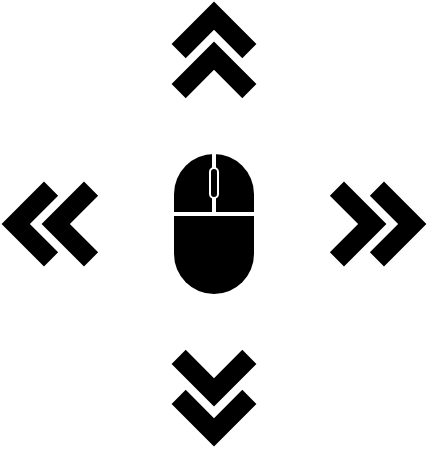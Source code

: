 <mxfile version="21.5.0" type="device">
  <diagram name="Page-1" id="4WF5HXPhoQRd_dmnABzQ">
    <mxGraphModel dx="714" dy="430" grid="1" gridSize="10" guides="1" tooltips="1" connect="1" arrows="1" fold="1" page="1" pageScale="1" pageWidth="583" pageHeight="413" background="none" math="0" shadow="0">
      <root>
        <mxCell id="0" />
        <mxCell id="1" parent="0" />
        <mxCell id="GKW084qYXxrz8DWquyYs-1" value="" style="rounded=1;whiteSpace=wrap;html=1;arcSize=50;connectable=0;fillColor=#000000;strokeColor=none;" vertex="1" parent="1">
          <mxGeometry x="160" y="200" width="40" height="70" as="geometry" />
        </mxCell>
        <mxCell id="GKW084qYXxrz8DWquyYs-2" value="" style="endArrow=none;html=1;rounded=0;strokeColor=#FFFFFF;strokeWidth=2;" edge="1" parent="1">
          <mxGeometry width="50" height="50" relative="1" as="geometry">
            <mxPoint x="180" y="230" as="sourcePoint" />
            <mxPoint x="180" y="200" as="targetPoint" />
          </mxGeometry>
        </mxCell>
        <mxCell id="GKW084qYXxrz8DWquyYs-3" value="" style="rounded=1;whiteSpace=wrap;html=1;fillColor=#000000;glass=0;gradientColor=none;fillStyle=solid;arcSize=50;strokeColor=#FFFFFF;" vertex="1" parent="1">
          <mxGeometry x="178" y="207" width="4" height="15" as="geometry" />
        </mxCell>
        <mxCell id="GKW084qYXxrz8DWquyYs-4" value="" style="endArrow=none;html=1;rounded=0;strokeWidth=2;strokeColor=#FFFFFF;" edge="1" parent="1">
          <mxGeometry width="50" height="50" relative="1" as="geometry">
            <mxPoint x="200" y="230" as="sourcePoint" />
            <mxPoint x="160" y="230" as="targetPoint" />
          </mxGeometry>
        </mxCell>
        <mxCell id="GKW084qYXxrz8DWquyYs-11" value="" style="shape=corner;whiteSpace=wrap;html=1;dx=10;dy=10;fillColor=#000000;strokeColor=none;rotation=45;" vertex="1" parent="1">
          <mxGeometry x="165" y="150" width="30" height="30" as="geometry" />
        </mxCell>
        <mxCell id="GKW084qYXxrz8DWquyYs-12" value="" style="shape=corner;whiteSpace=wrap;html=1;dx=10;dy=10;fillColor=#000000;strokeColor=none;rotation=-135;" vertex="1" parent="1">
          <mxGeometry x="165" y="290" width="30" height="30" as="geometry" />
        </mxCell>
        <mxCell id="GKW084qYXxrz8DWquyYs-13" value="" style="shape=corner;whiteSpace=wrap;html=1;dx=10;dy=10;fillColor=#000000;strokeColor=none;rotation=135;" vertex="1" parent="1">
          <mxGeometry x="230" y="220" width="30" height="30" as="geometry" />
        </mxCell>
        <mxCell id="GKW084qYXxrz8DWquyYs-14" value="" style="shape=corner;whiteSpace=wrap;html=1;dx=10;dy=10;fillColor=#000000;strokeColor=none;rotation=-45;" vertex="1" parent="1">
          <mxGeometry x="100" y="220" width="30" height="30" as="geometry" />
        </mxCell>
        <mxCell id="GKW084qYXxrz8DWquyYs-15" value="" style="shape=corner;whiteSpace=wrap;html=1;dx=10;dy=10;fillColor=#000000;strokeColor=none;rotation=45;" vertex="1" parent="1">
          <mxGeometry x="165" y="130" width="30" height="30" as="geometry" />
        </mxCell>
        <mxCell id="GKW084qYXxrz8DWquyYs-16" value="" style="shape=corner;whiteSpace=wrap;html=1;dx=10;dy=10;fillColor=#000000;strokeColor=none;rotation=135;" vertex="1" parent="1">
          <mxGeometry x="250" y="220" width="30" height="30" as="geometry" />
        </mxCell>
        <mxCell id="GKW084qYXxrz8DWquyYs-17" value="" style="shape=corner;whiteSpace=wrap;html=1;dx=10;dy=10;fillColor=#000000;strokeColor=none;rotation=-135;" vertex="1" parent="1">
          <mxGeometry x="165" y="310" width="30" height="30" as="geometry" />
        </mxCell>
        <mxCell id="GKW084qYXxrz8DWquyYs-18" value="" style="shape=corner;whiteSpace=wrap;html=1;dx=10;dy=10;fillColor=#000000;strokeColor=none;rotation=-45;" vertex="1" parent="1">
          <mxGeometry x="80" y="220" width="30" height="30" as="geometry" />
        </mxCell>
      </root>
    </mxGraphModel>
  </diagram>
</mxfile>
